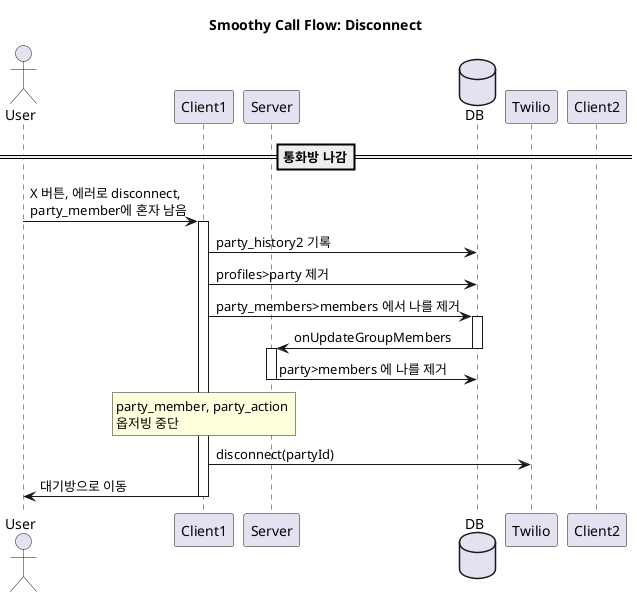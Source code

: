 @startuml

skinparam Shadowing false
title Smoothy Call Flow: Disconnect

actor User as U
participant Client1 as C1
participant Server as S
database DB
participant Twilio as T
participant Client2 as C2

==통화방 나감==
U -> C1: X 버튼, 에러로 disconnect, \nparty_member에 혼자 남음
activate C1

C1 -> DB: party_history2 기록
C1 -> DB: profiles>party 제거
C1 -> DB++: party_members>members 에서 나를 제거
DB -> S: onUpdateGroupMembers
deactivate DB
activate S
S -> DB: party>members 에 나를 제거
deactivate S
rnote over C1: party_member, party_action \n옵저빙 중단

C1 -> T: disconnect(partyId)
C1 -> U: 대기방으로 이동
deactivate C1

@enduml